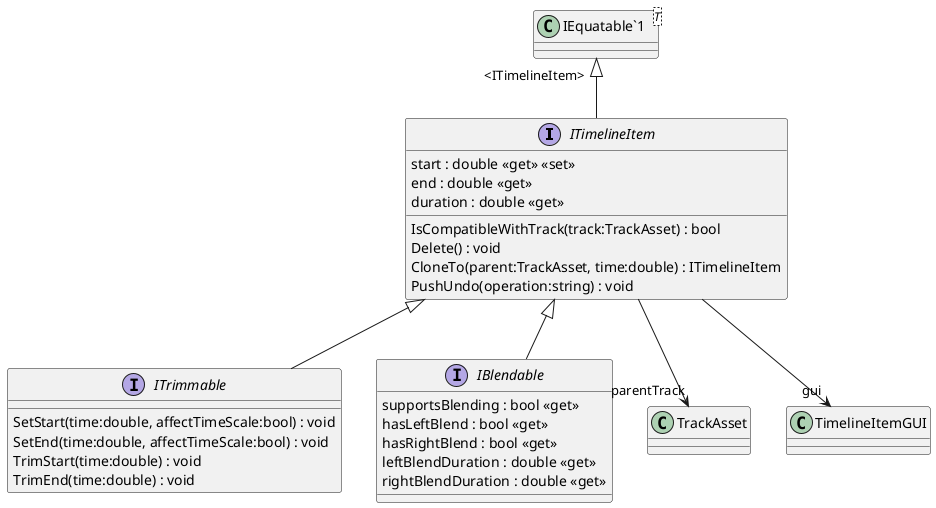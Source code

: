 @startuml
interface ITimelineItem {
    start : double <<get>> <<set>>
    end : double <<get>>
    duration : double <<get>>
    IsCompatibleWithTrack(track:TrackAsset) : bool
    Delete() : void
    CloneTo(parent:TrackAsset, time:double) : ITimelineItem
    PushUndo(operation:string) : void
}
interface ITrimmable {
    SetStart(time:double, affectTimeScale:bool) : void
    SetEnd(time:double, affectTimeScale:bool) : void
    TrimStart(time:double) : void
    TrimEnd(time:double) : void
}
interface IBlendable {
    supportsBlending : bool <<get>>
    hasLeftBlend : bool <<get>>
    hasRightBlend : bool <<get>>
    leftBlendDuration : double <<get>>
    rightBlendDuration : double <<get>>
}
class "IEquatable`1"<T> {
}
"IEquatable`1" "<ITimelineItem>" <|-- ITimelineItem
ITimelineItem --> "parentTrack" TrackAsset
ITimelineItem --> "gui" TimelineItemGUI
ITimelineItem <|-- ITrimmable
ITimelineItem <|-- IBlendable
@enduml
